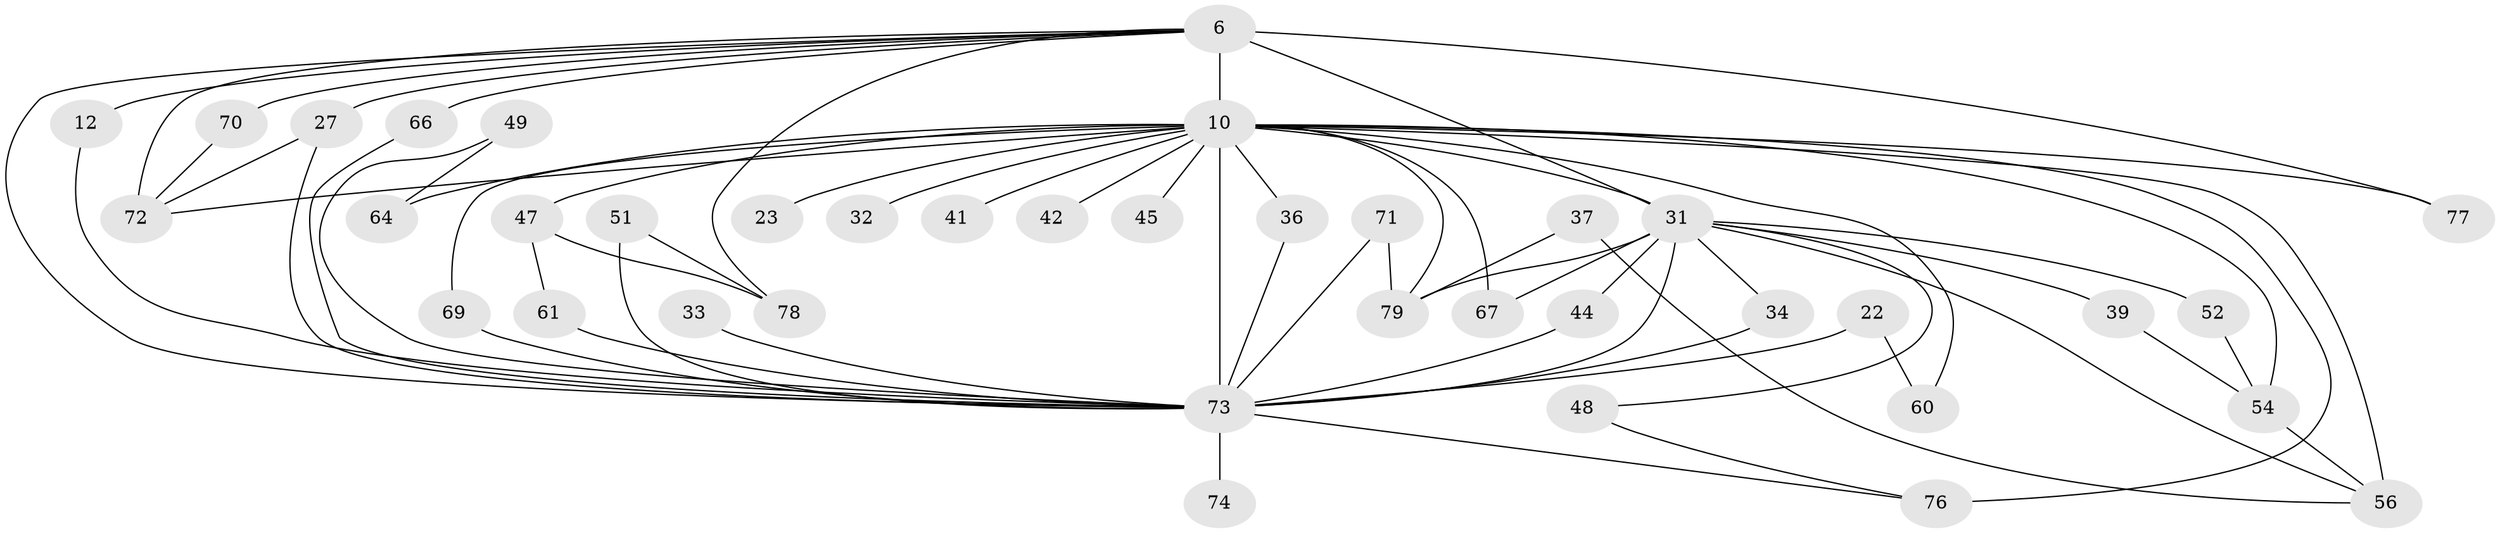 // original degree distribution, {21: 0.012658227848101266, 15: 0.0379746835443038, 20: 0.012658227848101266, 25: 0.012658227848101266, 13: 0.012658227848101266, 17: 0.012658227848101266, 22: 0.02531645569620253, 7: 0.012658227848101266, 2: 0.5569620253164557, 6: 0.012658227848101266, 4: 0.08860759493670886, 3: 0.17721518987341772, 5: 0.02531645569620253}
// Generated by graph-tools (version 1.1) at 2025/47/03/04/25 21:47:50]
// undirected, 39 vertices, 67 edges
graph export_dot {
graph [start="1"]
  node [color=gray90,style=filled];
  6 [super="+4"];
  10 [super="+9+7"];
  12;
  22;
  23;
  27 [super="+26"];
  31 [super="+8"];
  32;
  33;
  34;
  36 [super="+28"];
  37;
  39;
  41;
  42;
  44;
  45;
  47 [super="+46"];
  48;
  49;
  51;
  52;
  54 [super="+50"];
  56 [super="+18+35"];
  60;
  61;
  64 [super="+17"];
  66;
  67 [super="+62+65"];
  69 [super="+59"];
  70;
  71;
  72 [super="+68+63"];
  73 [super="+3+25+30+55+43"];
  74;
  76 [super="+15"];
  77;
  78 [super="+24+75"];
  79 [super="+14+57+58"];
  6 -- 10 [weight=8];
  6 -- 12;
  6 -- 27;
  6 -- 77;
  6 -- 66;
  6 -- 70;
  6 -- 73 [weight=5];
  6 -- 31 [weight=4];
  6 -- 78 [weight=2];
  6 -- 72;
  10 -- 32 [weight=2];
  10 -- 41 [weight=2];
  10 -- 42 [weight=2];
  10 -- 45 [weight=2];
  10 -- 47 [weight=3];
  10 -- 73 [weight=13];
  10 -- 79 [weight=6];
  10 -- 76 [weight=2];
  10 -- 77;
  10 -- 54 [weight=2];
  10 -- 69;
  10 -- 64 [weight=3];
  10 -- 23;
  10 -- 31 [weight=9];
  10 -- 36 [weight=2];
  10 -- 60;
  10 -- 72 [weight=5];
  10 -- 67 [weight=2];
  10 -- 56 [weight=5];
  12 -- 73;
  22 -- 60;
  22 -- 73 [weight=2];
  27 -- 73;
  27 -- 72;
  31 -- 34;
  31 -- 39 [weight=2];
  31 -- 73 [weight=5];
  31 -- 44;
  31 -- 48;
  31 -- 52;
  31 -- 67;
  31 -- 56 [weight=2];
  31 -- 79;
  33 -- 73;
  34 -- 73;
  36 -- 73;
  37 -- 56;
  37 -- 79;
  39 -- 54;
  44 -- 73;
  47 -- 61;
  47 -- 78;
  48 -- 76;
  49 -- 64;
  49 -- 73;
  51 -- 73;
  51 -- 78;
  52 -- 54;
  54 -- 56;
  61 -- 73;
  66 -- 73;
  69 -- 73 [weight=2];
  70 -- 72;
  71 -- 73;
  71 -- 79;
  73 -- 74 [weight=2];
  73 -- 76;
}

